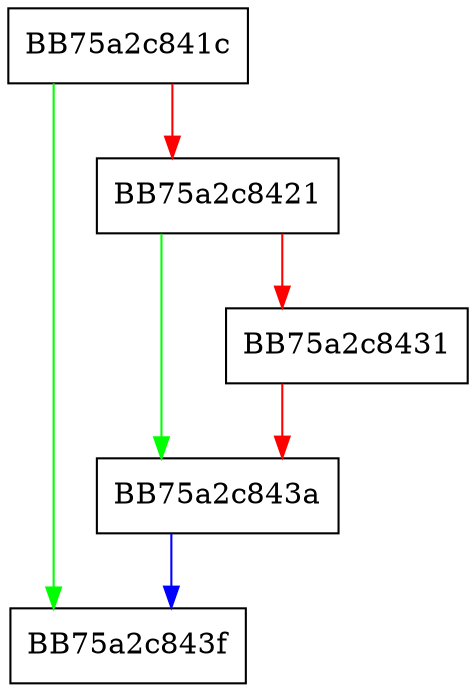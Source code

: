 digraph MpDeleteAttributeStore {
  node [shape="box"];
  graph [splines=ortho];
  BB75a2c841c -> BB75a2c843f [color="green"];
  BB75a2c841c -> BB75a2c8421 [color="red"];
  BB75a2c8421 -> BB75a2c843a [color="green"];
  BB75a2c8421 -> BB75a2c8431 [color="red"];
  BB75a2c8431 -> BB75a2c843a [color="red"];
  BB75a2c843a -> BB75a2c843f [color="blue"];
}